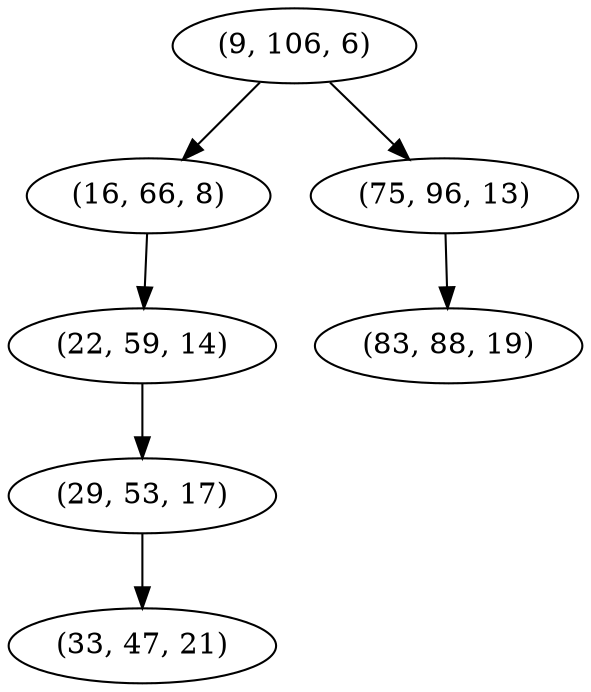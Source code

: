 digraph tree {
    "(9, 106, 6)";
    "(16, 66, 8)";
    "(22, 59, 14)";
    "(29, 53, 17)";
    "(33, 47, 21)";
    "(75, 96, 13)";
    "(83, 88, 19)";
    "(9, 106, 6)" -> "(16, 66, 8)";
    "(9, 106, 6)" -> "(75, 96, 13)";
    "(16, 66, 8)" -> "(22, 59, 14)";
    "(22, 59, 14)" -> "(29, 53, 17)";
    "(29, 53, 17)" -> "(33, 47, 21)";
    "(75, 96, 13)" -> "(83, 88, 19)";
}
